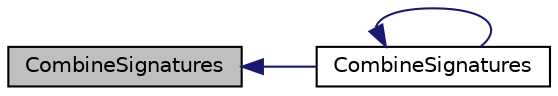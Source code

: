 digraph "CombineSignatures"
{
  edge [fontname="Helvetica",fontsize="10",labelfontname="Helvetica",labelfontsize="10"];
  node [fontname="Helvetica",fontsize="10",shape=record];
  rankdir="LR";
  Node32 [label="CombineSignatures",height=0.2,width=0.4,color="black", fillcolor="grey75", style="filled", fontcolor="black"];
  Node32 -> Node33 [dir="back",color="midnightblue",fontsize="10",style="solid",fontname="Helvetica"];
  Node33 [label="CombineSignatures",height=0.2,width=0.4,color="black", fillcolor="white", style="filled",URL="$script_8h.html#af2e061fe8f5ec7708f28db4628ff5c10"];
  Node33 -> Node33 [dir="back",color="midnightblue",fontsize="10",style="solid",fontname="Helvetica"];
}
